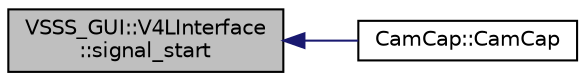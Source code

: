 digraph "VSSS_GUI::V4LInterface::signal_start"
{
 // INTERACTIVE_SVG=YES
  edge [fontname="Helvetica",fontsize="10",labelfontname="Helvetica",labelfontsize="10"];
  node [fontname="Helvetica",fontsize="10",shape=record];
  rankdir="LR";
  Node746 [label="VSSS_GUI::V4LInterface\l::signal_start",height=0.2,width=0.4,color="black", fillcolor="grey75", style="filled", fontcolor="black"];
  Node746 -> Node747 [dir="back",color="midnightblue",fontsize="10",style="solid",fontname="Helvetica"];
  Node747 [label="CamCap::CamCap",height=0.2,width=0.4,color="black", fillcolor="white", style="filled",URL="$class_cam_cap.html#afe0db98a5f72bc9b261dcb78e2840da6",tooltip="Constructor of a CamCap object. "];
}
